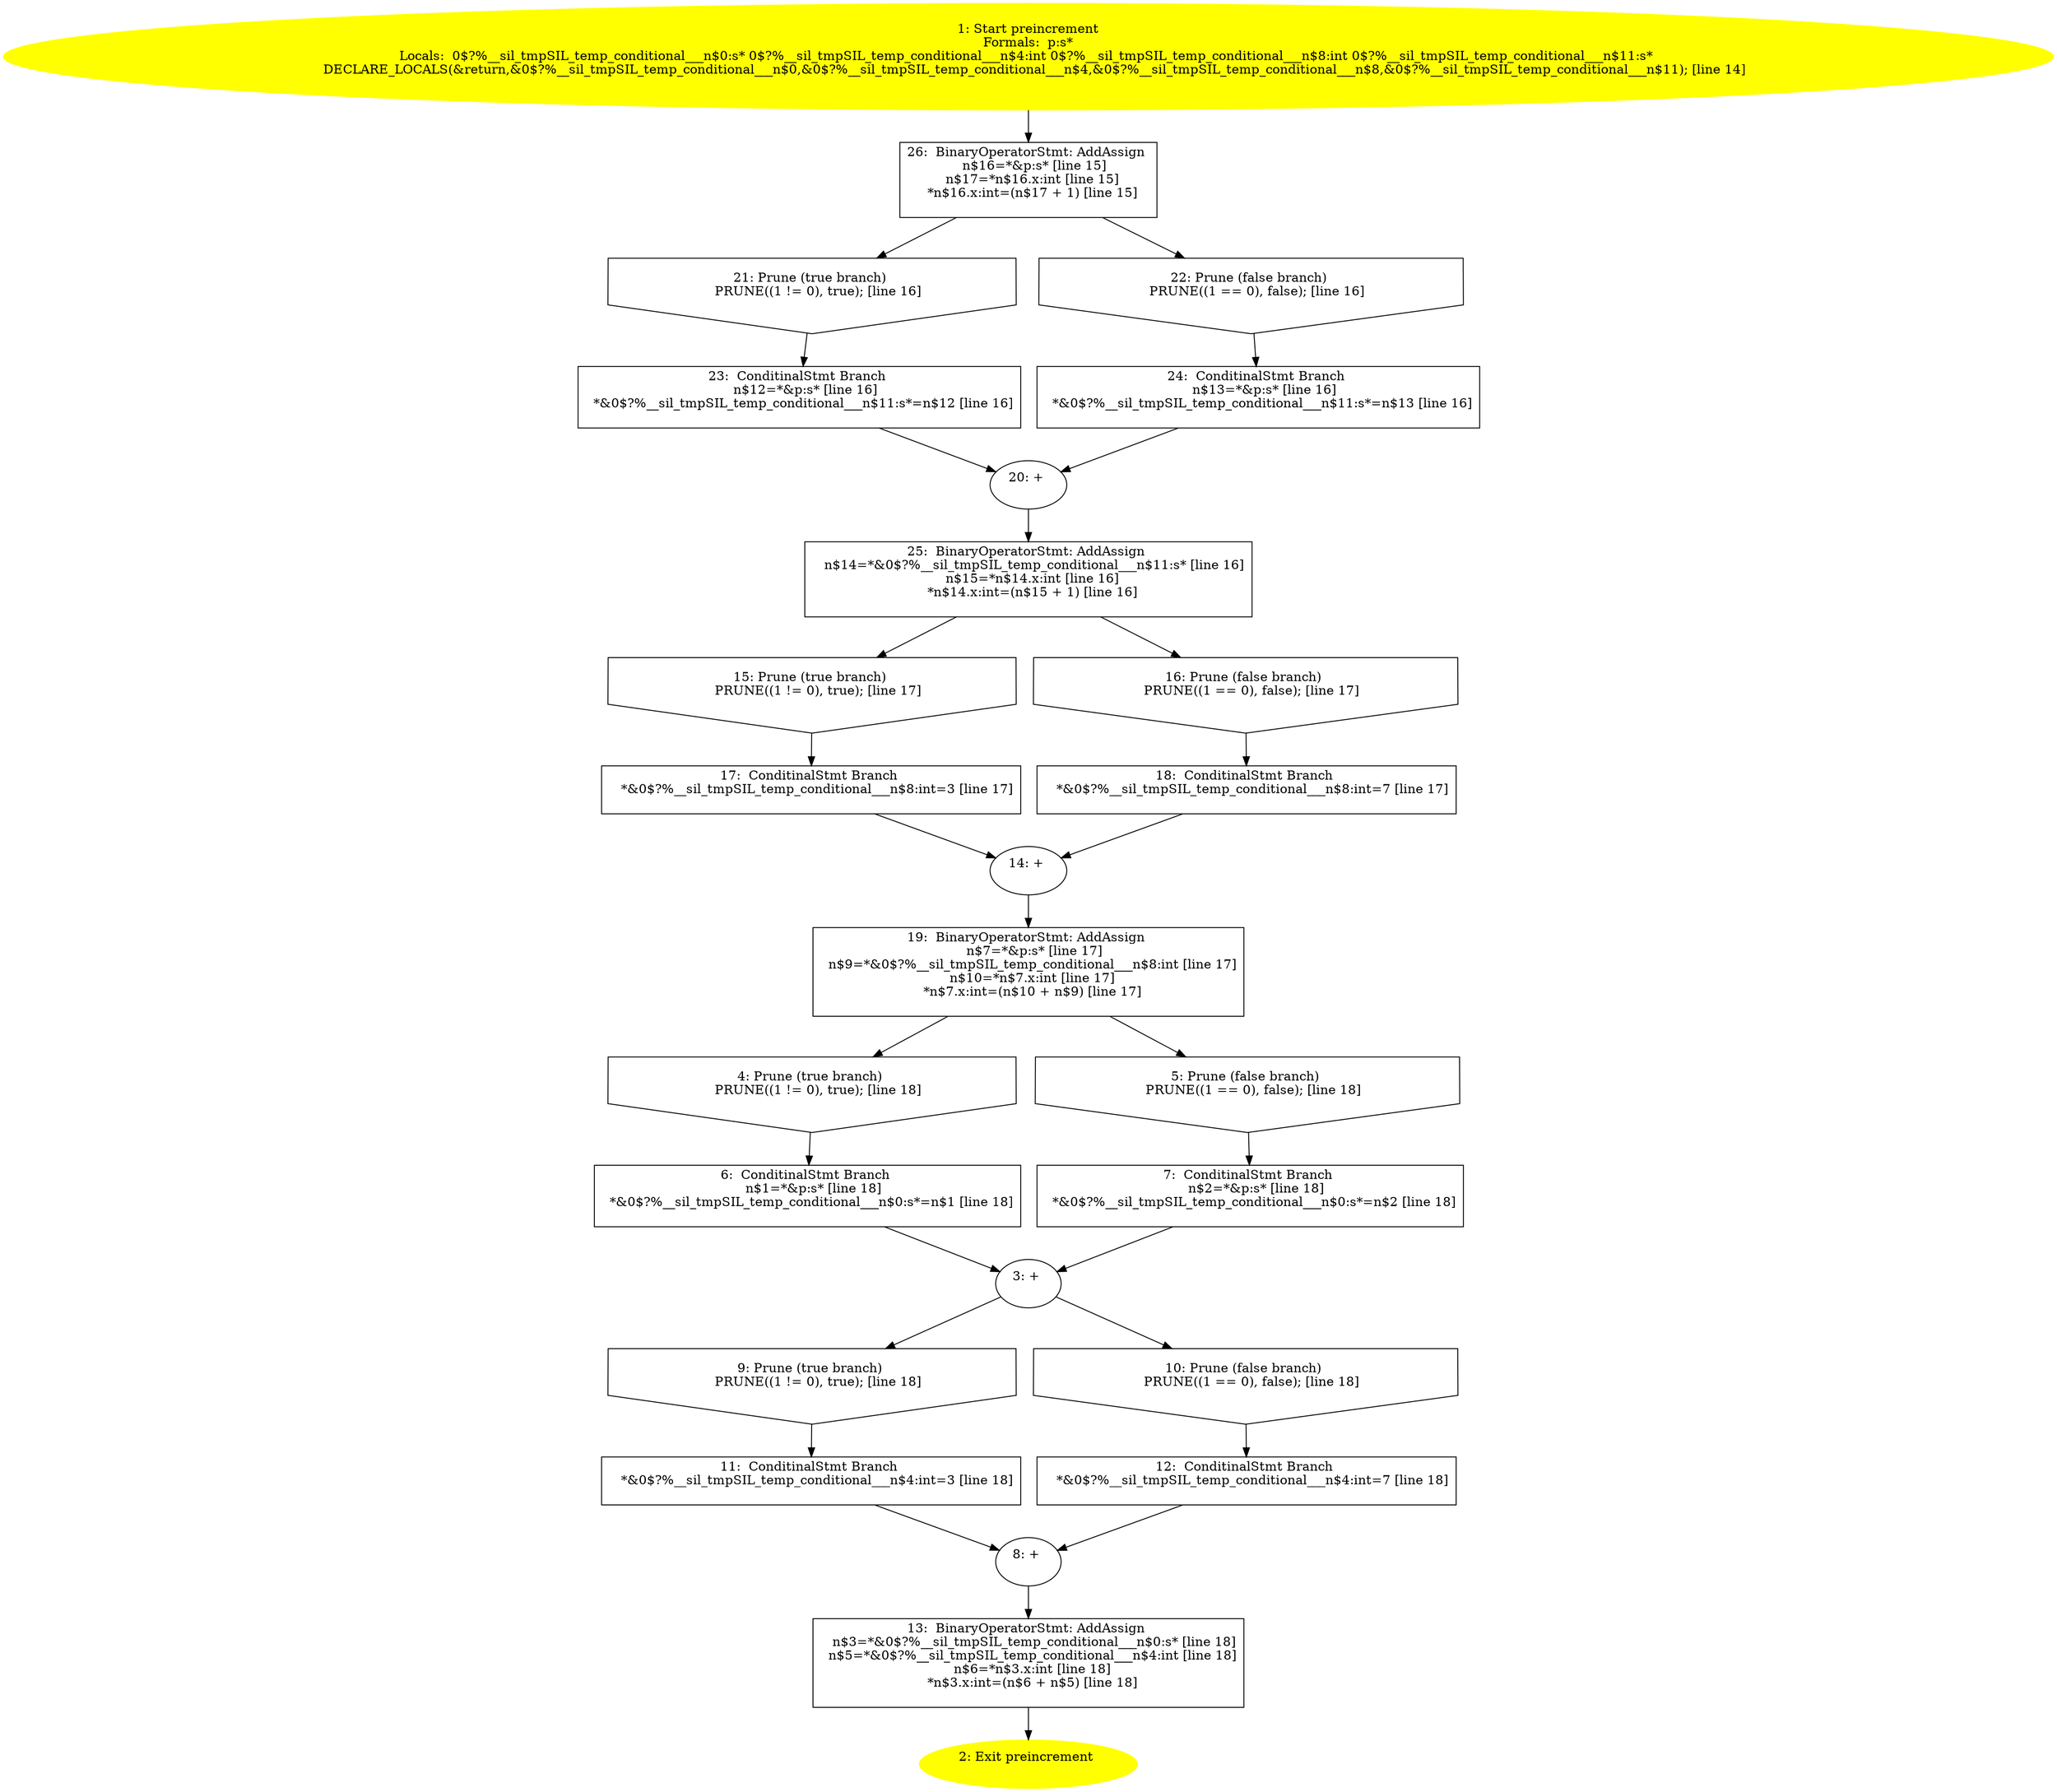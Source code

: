 /* @generated */
digraph iCFG {
"preincrement.db7c6523f16e1ab3058057cee6614472_1" [label="1: Start preincrement\nFormals:  p:s*\nLocals:  0$?%__sil_tmpSIL_temp_conditional___n$0:s* 0$?%__sil_tmpSIL_temp_conditional___n$4:int 0$?%__sil_tmpSIL_temp_conditional___n$8:int 0$?%__sil_tmpSIL_temp_conditional___n$11:s* \n   DECLARE_LOCALS(&return,&0$?%__sil_tmpSIL_temp_conditional___n$0,&0$?%__sil_tmpSIL_temp_conditional___n$4,&0$?%__sil_tmpSIL_temp_conditional___n$8,&0$?%__sil_tmpSIL_temp_conditional___n$11); [line 14]\n " color=yellow style=filled]
	

	 "preincrement.db7c6523f16e1ab3058057cee6614472_1" -> "preincrement.db7c6523f16e1ab3058057cee6614472_26" ;
"preincrement.db7c6523f16e1ab3058057cee6614472_2" [label="2: Exit preincrement \n  " color=yellow style=filled]
	

"preincrement.db7c6523f16e1ab3058057cee6614472_3" [label="3: + \n  " ]
	

	 "preincrement.db7c6523f16e1ab3058057cee6614472_3" -> "preincrement.db7c6523f16e1ab3058057cee6614472_9" ;
	 "preincrement.db7c6523f16e1ab3058057cee6614472_3" -> "preincrement.db7c6523f16e1ab3058057cee6614472_10" ;
"preincrement.db7c6523f16e1ab3058057cee6614472_4" [label="4: Prune (true branch) \n   PRUNE((1 != 0), true); [line 18]\n " shape="invhouse"]
	

	 "preincrement.db7c6523f16e1ab3058057cee6614472_4" -> "preincrement.db7c6523f16e1ab3058057cee6614472_6" ;
"preincrement.db7c6523f16e1ab3058057cee6614472_5" [label="5: Prune (false branch) \n   PRUNE((1 == 0), false); [line 18]\n " shape="invhouse"]
	

	 "preincrement.db7c6523f16e1ab3058057cee6614472_5" -> "preincrement.db7c6523f16e1ab3058057cee6614472_7" ;
"preincrement.db7c6523f16e1ab3058057cee6614472_6" [label="6:  ConditinalStmt Branch \n   n$1=*&p:s* [line 18]\n  *&0$?%__sil_tmpSIL_temp_conditional___n$0:s*=n$1 [line 18]\n " shape="box"]
	

	 "preincrement.db7c6523f16e1ab3058057cee6614472_6" -> "preincrement.db7c6523f16e1ab3058057cee6614472_3" ;
"preincrement.db7c6523f16e1ab3058057cee6614472_7" [label="7:  ConditinalStmt Branch \n   n$2=*&p:s* [line 18]\n  *&0$?%__sil_tmpSIL_temp_conditional___n$0:s*=n$2 [line 18]\n " shape="box"]
	

	 "preincrement.db7c6523f16e1ab3058057cee6614472_7" -> "preincrement.db7c6523f16e1ab3058057cee6614472_3" ;
"preincrement.db7c6523f16e1ab3058057cee6614472_8" [label="8: + \n  " ]
	

	 "preincrement.db7c6523f16e1ab3058057cee6614472_8" -> "preincrement.db7c6523f16e1ab3058057cee6614472_13" ;
"preincrement.db7c6523f16e1ab3058057cee6614472_9" [label="9: Prune (true branch) \n   PRUNE((1 != 0), true); [line 18]\n " shape="invhouse"]
	

	 "preincrement.db7c6523f16e1ab3058057cee6614472_9" -> "preincrement.db7c6523f16e1ab3058057cee6614472_11" ;
"preincrement.db7c6523f16e1ab3058057cee6614472_10" [label="10: Prune (false branch) \n   PRUNE((1 == 0), false); [line 18]\n " shape="invhouse"]
	

	 "preincrement.db7c6523f16e1ab3058057cee6614472_10" -> "preincrement.db7c6523f16e1ab3058057cee6614472_12" ;
"preincrement.db7c6523f16e1ab3058057cee6614472_11" [label="11:  ConditinalStmt Branch \n   *&0$?%__sil_tmpSIL_temp_conditional___n$4:int=3 [line 18]\n " shape="box"]
	

	 "preincrement.db7c6523f16e1ab3058057cee6614472_11" -> "preincrement.db7c6523f16e1ab3058057cee6614472_8" ;
"preincrement.db7c6523f16e1ab3058057cee6614472_12" [label="12:  ConditinalStmt Branch \n   *&0$?%__sil_tmpSIL_temp_conditional___n$4:int=7 [line 18]\n " shape="box"]
	

	 "preincrement.db7c6523f16e1ab3058057cee6614472_12" -> "preincrement.db7c6523f16e1ab3058057cee6614472_8" ;
"preincrement.db7c6523f16e1ab3058057cee6614472_13" [label="13:  BinaryOperatorStmt: AddAssign \n   n$3=*&0$?%__sil_tmpSIL_temp_conditional___n$0:s* [line 18]\n  n$5=*&0$?%__sil_tmpSIL_temp_conditional___n$4:int [line 18]\n  n$6=*n$3.x:int [line 18]\n  *n$3.x:int=(n$6 + n$5) [line 18]\n " shape="box"]
	

	 "preincrement.db7c6523f16e1ab3058057cee6614472_13" -> "preincrement.db7c6523f16e1ab3058057cee6614472_2" ;
"preincrement.db7c6523f16e1ab3058057cee6614472_14" [label="14: + \n  " ]
	

	 "preincrement.db7c6523f16e1ab3058057cee6614472_14" -> "preincrement.db7c6523f16e1ab3058057cee6614472_19" ;
"preincrement.db7c6523f16e1ab3058057cee6614472_15" [label="15: Prune (true branch) \n   PRUNE((1 != 0), true); [line 17]\n " shape="invhouse"]
	

	 "preincrement.db7c6523f16e1ab3058057cee6614472_15" -> "preincrement.db7c6523f16e1ab3058057cee6614472_17" ;
"preincrement.db7c6523f16e1ab3058057cee6614472_16" [label="16: Prune (false branch) \n   PRUNE((1 == 0), false); [line 17]\n " shape="invhouse"]
	

	 "preincrement.db7c6523f16e1ab3058057cee6614472_16" -> "preincrement.db7c6523f16e1ab3058057cee6614472_18" ;
"preincrement.db7c6523f16e1ab3058057cee6614472_17" [label="17:  ConditinalStmt Branch \n   *&0$?%__sil_tmpSIL_temp_conditional___n$8:int=3 [line 17]\n " shape="box"]
	

	 "preincrement.db7c6523f16e1ab3058057cee6614472_17" -> "preincrement.db7c6523f16e1ab3058057cee6614472_14" ;
"preincrement.db7c6523f16e1ab3058057cee6614472_18" [label="18:  ConditinalStmt Branch \n   *&0$?%__sil_tmpSIL_temp_conditional___n$8:int=7 [line 17]\n " shape="box"]
	

	 "preincrement.db7c6523f16e1ab3058057cee6614472_18" -> "preincrement.db7c6523f16e1ab3058057cee6614472_14" ;
"preincrement.db7c6523f16e1ab3058057cee6614472_19" [label="19:  BinaryOperatorStmt: AddAssign \n   n$7=*&p:s* [line 17]\n  n$9=*&0$?%__sil_tmpSIL_temp_conditional___n$8:int [line 17]\n  n$10=*n$7.x:int [line 17]\n  *n$7.x:int=(n$10 + n$9) [line 17]\n " shape="box"]
	

	 "preincrement.db7c6523f16e1ab3058057cee6614472_19" -> "preincrement.db7c6523f16e1ab3058057cee6614472_4" ;
	 "preincrement.db7c6523f16e1ab3058057cee6614472_19" -> "preincrement.db7c6523f16e1ab3058057cee6614472_5" ;
"preincrement.db7c6523f16e1ab3058057cee6614472_20" [label="20: + \n  " ]
	

	 "preincrement.db7c6523f16e1ab3058057cee6614472_20" -> "preincrement.db7c6523f16e1ab3058057cee6614472_25" ;
"preincrement.db7c6523f16e1ab3058057cee6614472_21" [label="21: Prune (true branch) \n   PRUNE((1 != 0), true); [line 16]\n " shape="invhouse"]
	

	 "preincrement.db7c6523f16e1ab3058057cee6614472_21" -> "preincrement.db7c6523f16e1ab3058057cee6614472_23" ;
"preincrement.db7c6523f16e1ab3058057cee6614472_22" [label="22: Prune (false branch) \n   PRUNE((1 == 0), false); [line 16]\n " shape="invhouse"]
	

	 "preincrement.db7c6523f16e1ab3058057cee6614472_22" -> "preincrement.db7c6523f16e1ab3058057cee6614472_24" ;
"preincrement.db7c6523f16e1ab3058057cee6614472_23" [label="23:  ConditinalStmt Branch \n   n$12=*&p:s* [line 16]\n  *&0$?%__sil_tmpSIL_temp_conditional___n$11:s*=n$12 [line 16]\n " shape="box"]
	

	 "preincrement.db7c6523f16e1ab3058057cee6614472_23" -> "preincrement.db7c6523f16e1ab3058057cee6614472_20" ;
"preincrement.db7c6523f16e1ab3058057cee6614472_24" [label="24:  ConditinalStmt Branch \n   n$13=*&p:s* [line 16]\n  *&0$?%__sil_tmpSIL_temp_conditional___n$11:s*=n$13 [line 16]\n " shape="box"]
	

	 "preincrement.db7c6523f16e1ab3058057cee6614472_24" -> "preincrement.db7c6523f16e1ab3058057cee6614472_20" ;
"preincrement.db7c6523f16e1ab3058057cee6614472_25" [label="25:  BinaryOperatorStmt: AddAssign \n   n$14=*&0$?%__sil_tmpSIL_temp_conditional___n$11:s* [line 16]\n  n$15=*n$14.x:int [line 16]\n  *n$14.x:int=(n$15 + 1) [line 16]\n " shape="box"]
	

	 "preincrement.db7c6523f16e1ab3058057cee6614472_25" -> "preincrement.db7c6523f16e1ab3058057cee6614472_15" ;
	 "preincrement.db7c6523f16e1ab3058057cee6614472_25" -> "preincrement.db7c6523f16e1ab3058057cee6614472_16" ;
"preincrement.db7c6523f16e1ab3058057cee6614472_26" [label="26:  BinaryOperatorStmt: AddAssign \n   n$16=*&p:s* [line 15]\n  n$17=*n$16.x:int [line 15]\n  *n$16.x:int=(n$17 + 1) [line 15]\n " shape="box"]
	

	 "preincrement.db7c6523f16e1ab3058057cee6614472_26" -> "preincrement.db7c6523f16e1ab3058057cee6614472_21" ;
	 "preincrement.db7c6523f16e1ab3058057cee6614472_26" -> "preincrement.db7c6523f16e1ab3058057cee6614472_22" ;
}
